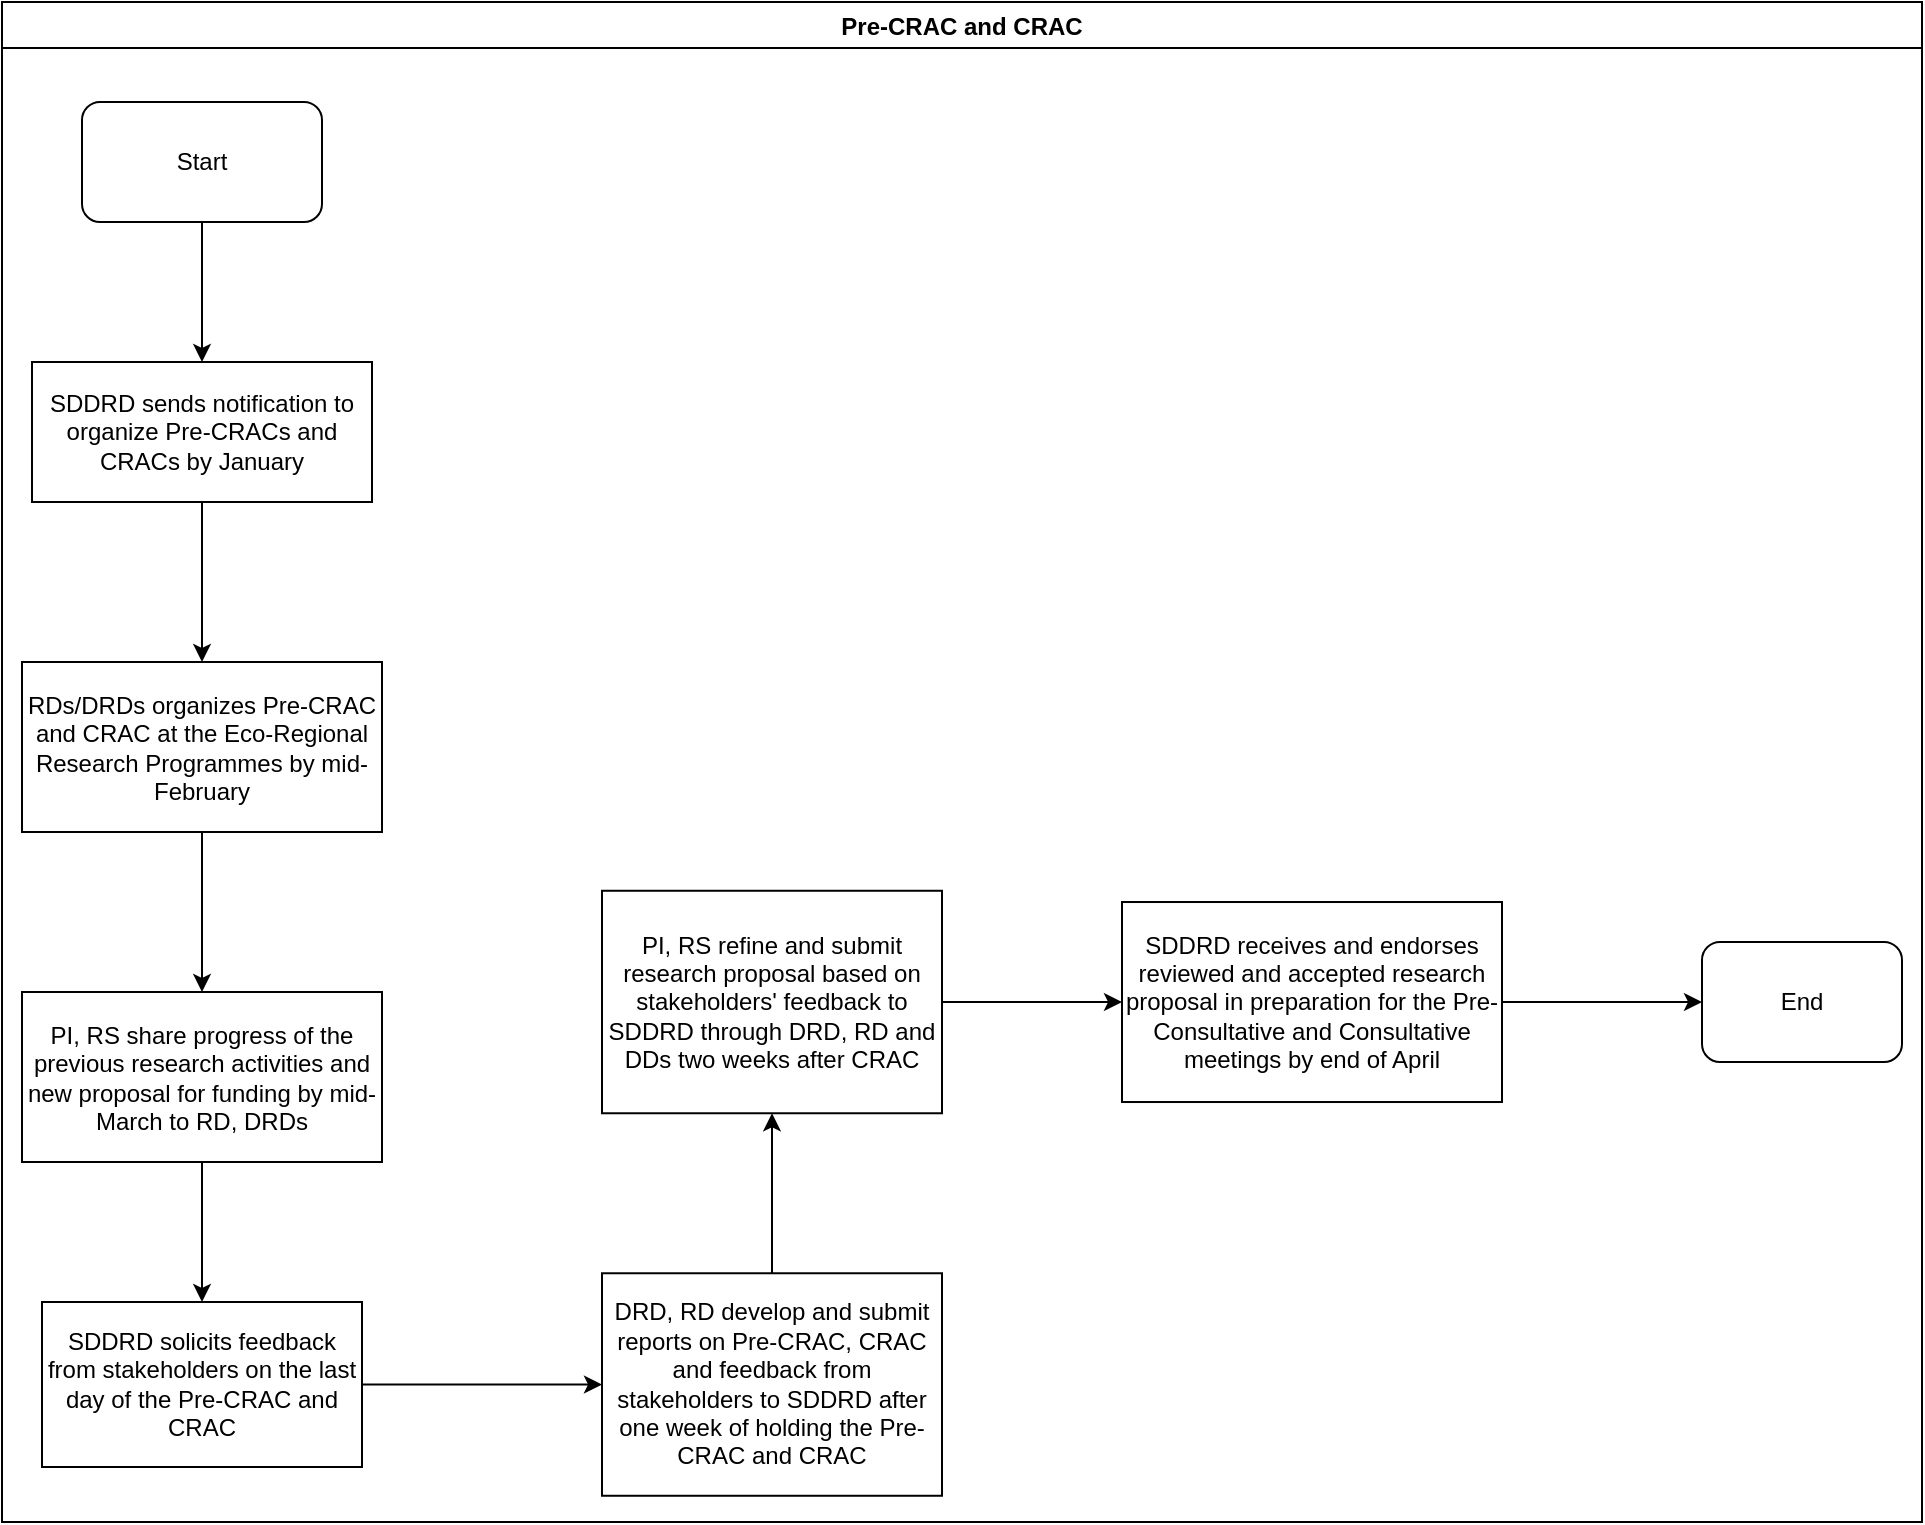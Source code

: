 <mxfile version="14.2.7" type="github">
  <diagram id="5_aohHFVvhJg3DNA72NS" name="Page-1">
    <mxGraphModel dx="1038" dy="547" grid="1" gridSize="10" guides="1" tooltips="1" connect="1" arrows="1" fold="1" page="1" pageScale="1" pageWidth="1169" pageHeight="827" math="0" shadow="0">
      <root>
        <mxCell id="0" />
        <mxCell id="1" parent="0" />
        <mxCell id="qoAdScPvT66UWbfDdBSW-1" value="Pre-CRAC and CRAC" style="swimlane;" vertex="1" parent="1">
          <mxGeometry x="10" y="10" width="960" height="760" as="geometry" />
        </mxCell>
        <mxCell id="qoAdScPvT66UWbfDdBSW-2" value="Start" style="rounded=1;whiteSpace=wrap;html=1;" vertex="1" parent="qoAdScPvT66UWbfDdBSW-1">
          <mxGeometry x="40" y="50" width="120" height="60" as="geometry" />
        </mxCell>
        <mxCell id="qoAdScPvT66UWbfDdBSW-5" value="SDDRD sends notification to organize Pre-CRACs and CRACs by January " style="rounded=0;whiteSpace=wrap;html=1;" vertex="1" parent="qoAdScPvT66UWbfDdBSW-1">
          <mxGeometry x="15" y="180" width="170" height="70" as="geometry" />
        </mxCell>
        <mxCell id="qoAdScPvT66UWbfDdBSW-4" value="" style="edgeStyle=orthogonalEdgeStyle;rounded=0;orthogonalLoop=1;jettySize=auto;html=1;" edge="1" parent="qoAdScPvT66UWbfDdBSW-1" source="qoAdScPvT66UWbfDdBSW-2" target="qoAdScPvT66UWbfDdBSW-5">
          <mxGeometry relative="1" as="geometry">
            <mxPoint x="100" y="170" as="targetPoint" />
          </mxGeometry>
        </mxCell>
        <mxCell id="qoAdScPvT66UWbfDdBSW-6" value="RDs/DRDs organizes Pre-CRAC and CRAC at the Eco-Regional Research Programmes by mid-February " style="whiteSpace=wrap;html=1;rounded=0;" vertex="1" parent="qoAdScPvT66UWbfDdBSW-1">
          <mxGeometry x="10" y="330" width="180" height="85" as="geometry" />
        </mxCell>
        <mxCell id="qoAdScPvT66UWbfDdBSW-7" value="" style="edgeStyle=orthogonalEdgeStyle;rounded=0;orthogonalLoop=1;jettySize=auto;html=1;" edge="1" parent="qoAdScPvT66UWbfDdBSW-1" source="qoAdScPvT66UWbfDdBSW-5" target="qoAdScPvT66UWbfDdBSW-6">
          <mxGeometry relative="1" as="geometry" />
        </mxCell>
        <mxCell id="qoAdScPvT66UWbfDdBSW-10" value="SDDRD solicits feedback from stakeholders on the last day of the Pre-CRAC and CRAC " style="whiteSpace=wrap;html=1;rounded=0;" vertex="1" parent="qoAdScPvT66UWbfDdBSW-1">
          <mxGeometry x="20" y="650" width="160" height="82.5" as="geometry" />
        </mxCell>
        <mxCell id="qoAdScPvT66UWbfDdBSW-12" value="DRD, RD develop and submit reports on Pre-CRAC, CRAC and feedback from stakeholders to SDDRD after one week of holding the Pre-CRAC and CRAC" style="whiteSpace=wrap;html=1;rounded=0;" vertex="1" parent="qoAdScPvT66UWbfDdBSW-1">
          <mxGeometry x="300" y="635.63" width="170" height="111.25" as="geometry" />
        </mxCell>
        <mxCell id="qoAdScPvT66UWbfDdBSW-13" value="" style="edgeStyle=orthogonalEdgeStyle;rounded=0;orthogonalLoop=1;jettySize=auto;html=1;" edge="1" parent="qoAdScPvT66UWbfDdBSW-1" source="qoAdScPvT66UWbfDdBSW-10" target="qoAdScPvT66UWbfDdBSW-12">
          <mxGeometry relative="1" as="geometry" />
        </mxCell>
        <mxCell id="qoAdScPvT66UWbfDdBSW-16" value="SDDRD receives and endorses reviewed and accepted research proposal in preparation for the Pre-Consultative and Consultative meetings by end of April" style="whiteSpace=wrap;html=1;rounded=0;" vertex="1" parent="qoAdScPvT66UWbfDdBSW-1">
          <mxGeometry x="560" y="450.01" width="190" height="100" as="geometry" />
        </mxCell>
        <mxCell id="qoAdScPvT66UWbfDdBSW-11" value="" style="edgeStyle=orthogonalEdgeStyle;rounded=0;orthogonalLoop=1;jettySize=auto;html=1;" edge="1" parent="1" source="qoAdScPvT66UWbfDdBSW-8" target="qoAdScPvT66UWbfDdBSW-10">
          <mxGeometry relative="1" as="geometry" />
        </mxCell>
        <mxCell id="qoAdScPvT66UWbfDdBSW-8" value="PI, RS share progress of the previous research activities and new proposal for funding by mid-March to RD, DRDs" style="whiteSpace=wrap;html=1;rounded=0;" vertex="1" parent="1">
          <mxGeometry x="20" y="505" width="180" height="85" as="geometry" />
        </mxCell>
        <mxCell id="qoAdScPvT66UWbfDdBSW-9" value="" style="edgeStyle=orthogonalEdgeStyle;rounded=0;orthogonalLoop=1;jettySize=auto;html=1;" edge="1" parent="1" source="qoAdScPvT66UWbfDdBSW-6" target="qoAdScPvT66UWbfDdBSW-8">
          <mxGeometry relative="1" as="geometry" />
        </mxCell>
        <mxCell id="qoAdScPvT66UWbfDdBSW-17" value="" style="edgeStyle=orthogonalEdgeStyle;rounded=0;orthogonalLoop=1;jettySize=auto;html=1;" edge="1" parent="1" source="qoAdScPvT66UWbfDdBSW-14" target="qoAdScPvT66UWbfDdBSW-16">
          <mxGeometry relative="1" as="geometry" />
        </mxCell>
        <mxCell id="qoAdScPvT66UWbfDdBSW-14" value="PI, RS refine and submit research proposal based on stakeholders&#39; feedback to SDDRD through DRD, RD and DDs two weeks after CRAC" style="whiteSpace=wrap;html=1;rounded=0;" vertex="1" parent="1">
          <mxGeometry x="310" y="454.38" width="170" height="111.25" as="geometry" />
        </mxCell>
        <mxCell id="qoAdScPvT66UWbfDdBSW-15" value="" style="edgeStyle=orthogonalEdgeStyle;rounded=0;orthogonalLoop=1;jettySize=auto;html=1;" edge="1" parent="1" source="qoAdScPvT66UWbfDdBSW-12" target="qoAdScPvT66UWbfDdBSW-14">
          <mxGeometry relative="1" as="geometry" />
        </mxCell>
        <mxCell id="qoAdScPvT66UWbfDdBSW-19" value="" style="edgeStyle=orthogonalEdgeStyle;rounded=0;orthogonalLoop=1;jettySize=auto;html=1;" edge="1" parent="1" source="qoAdScPvT66UWbfDdBSW-16" target="qoAdScPvT66UWbfDdBSW-20">
          <mxGeometry relative="1" as="geometry">
            <mxPoint x="875" y="510.01" as="targetPoint" />
          </mxGeometry>
        </mxCell>
        <mxCell id="qoAdScPvT66UWbfDdBSW-20" value="End" style="rounded=1;whiteSpace=wrap;html=1;" vertex="1" parent="1">
          <mxGeometry x="860" y="480.01" width="100" height="60" as="geometry" />
        </mxCell>
      </root>
    </mxGraphModel>
  </diagram>
</mxfile>
